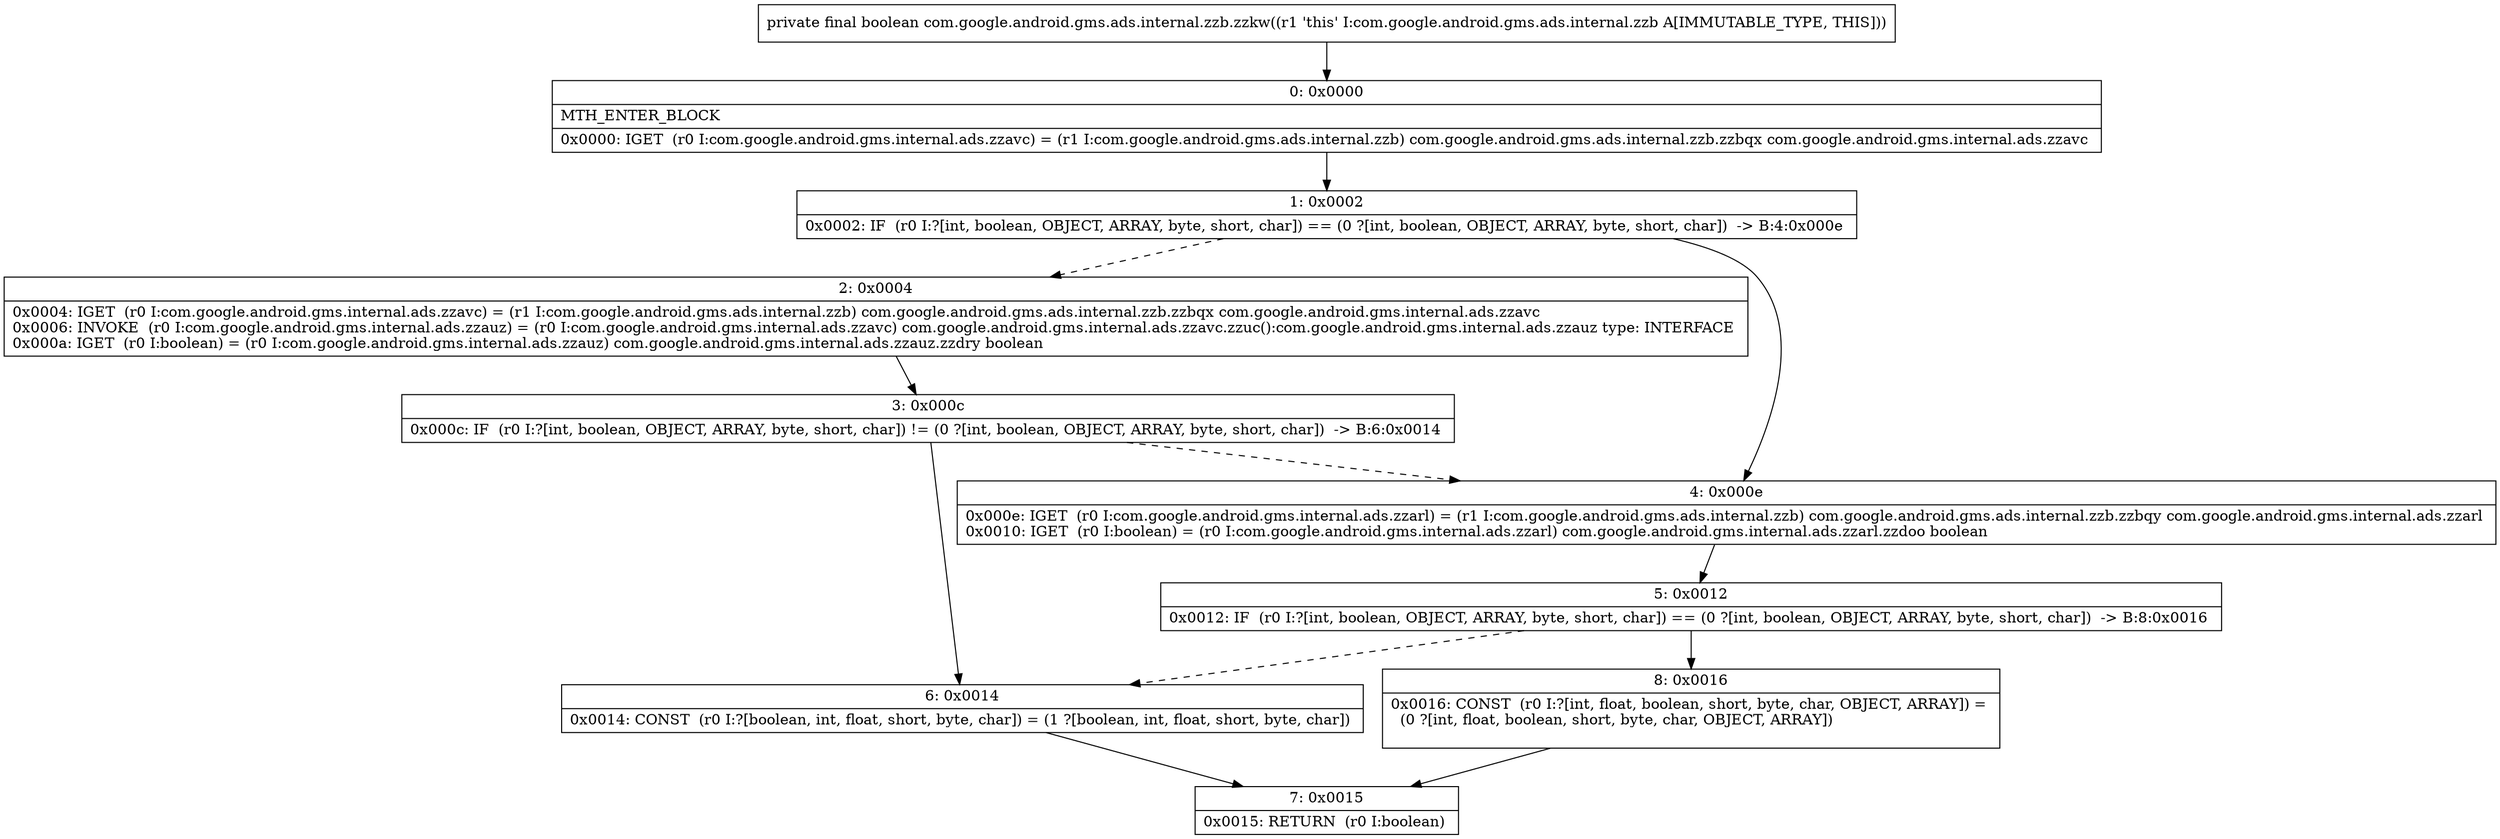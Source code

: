 digraph "CFG forcom.google.android.gms.ads.internal.zzb.zzkw()Z" {
Node_0 [shape=record,label="{0\:\ 0x0000|MTH_ENTER_BLOCK\l|0x0000: IGET  (r0 I:com.google.android.gms.internal.ads.zzavc) = (r1 I:com.google.android.gms.ads.internal.zzb) com.google.android.gms.ads.internal.zzb.zzbqx com.google.android.gms.internal.ads.zzavc \l}"];
Node_1 [shape=record,label="{1\:\ 0x0002|0x0002: IF  (r0 I:?[int, boolean, OBJECT, ARRAY, byte, short, char]) == (0 ?[int, boolean, OBJECT, ARRAY, byte, short, char])  \-\> B:4:0x000e \l}"];
Node_2 [shape=record,label="{2\:\ 0x0004|0x0004: IGET  (r0 I:com.google.android.gms.internal.ads.zzavc) = (r1 I:com.google.android.gms.ads.internal.zzb) com.google.android.gms.ads.internal.zzb.zzbqx com.google.android.gms.internal.ads.zzavc \l0x0006: INVOKE  (r0 I:com.google.android.gms.internal.ads.zzauz) = (r0 I:com.google.android.gms.internal.ads.zzavc) com.google.android.gms.internal.ads.zzavc.zzuc():com.google.android.gms.internal.ads.zzauz type: INTERFACE \l0x000a: IGET  (r0 I:boolean) = (r0 I:com.google.android.gms.internal.ads.zzauz) com.google.android.gms.internal.ads.zzauz.zzdry boolean \l}"];
Node_3 [shape=record,label="{3\:\ 0x000c|0x000c: IF  (r0 I:?[int, boolean, OBJECT, ARRAY, byte, short, char]) != (0 ?[int, boolean, OBJECT, ARRAY, byte, short, char])  \-\> B:6:0x0014 \l}"];
Node_4 [shape=record,label="{4\:\ 0x000e|0x000e: IGET  (r0 I:com.google.android.gms.internal.ads.zzarl) = (r1 I:com.google.android.gms.ads.internal.zzb) com.google.android.gms.ads.internal.zzb.zzbqy com.google.android.gms.internal.ads.zzarl \l0x0010: IGET  (r0 I:boolean) = (r0 I:com.google.android.gms.internal.ads.zzarl) com.google.android.gms.internal.ads.zzarl.zzdoo boolean \l}"];
Node_5 [shape=record,label="{5\:\ 0x0012|0x0012: IF  (r0 I:?[int, boolean, OBJECT, ARRAY, byte, short, char]) == (0 ?[int, boolean, OBJECT, ARRAY, byte, short, char])  \-\> B:8:0x0016 \l}"];
Node_6 [shape=record,label="{6\:\ 0x0014|0x0014: CONST  (r0 I:?[boolean, int, float, short, byte, char]) = (1 ?[boolean, int, float, short, byte, char]) \l}"];
Node_7 [shape=record,label="{7\:\ 0x0015|0x0015: RETURN  (r0 I:boolean) \l}"];
Node_8 [shape=record,label="{8\:\ 0x0016|0x0016: CONST  (r0 I:?[int, float, boolean, short, byte, char, OBJECT, ARRAY]) = \l  (0 ?[int, float, boolean, short, byte, char, OBJECT, ARRAY])\l \l}"];
MethodNode[shape=record,label="{private final boolean com.google.android.gms.ads.internal.zzb.zzkw((r1 'this' I:com.google.android.gms.ads.internal.zzb A[IMMUTABLE_TYPE, THIS])) }"];
MethodNode -> Node_0;
Node_0 -> Node_1;
Node_1 -> Node_2[style=dashed];
Node_1 -> Node_4;
Node_2 -> Node_3;
Node_3 -> Node_4[style=dashed];
Node_3 -> Node_6;
Node_4 -> Node_5;
Node_5 -> Node_6[style=dashed];
Node_5 -> Node_8;
Node_6 -> Node_7;
Node_8 -> Node_7;
}

